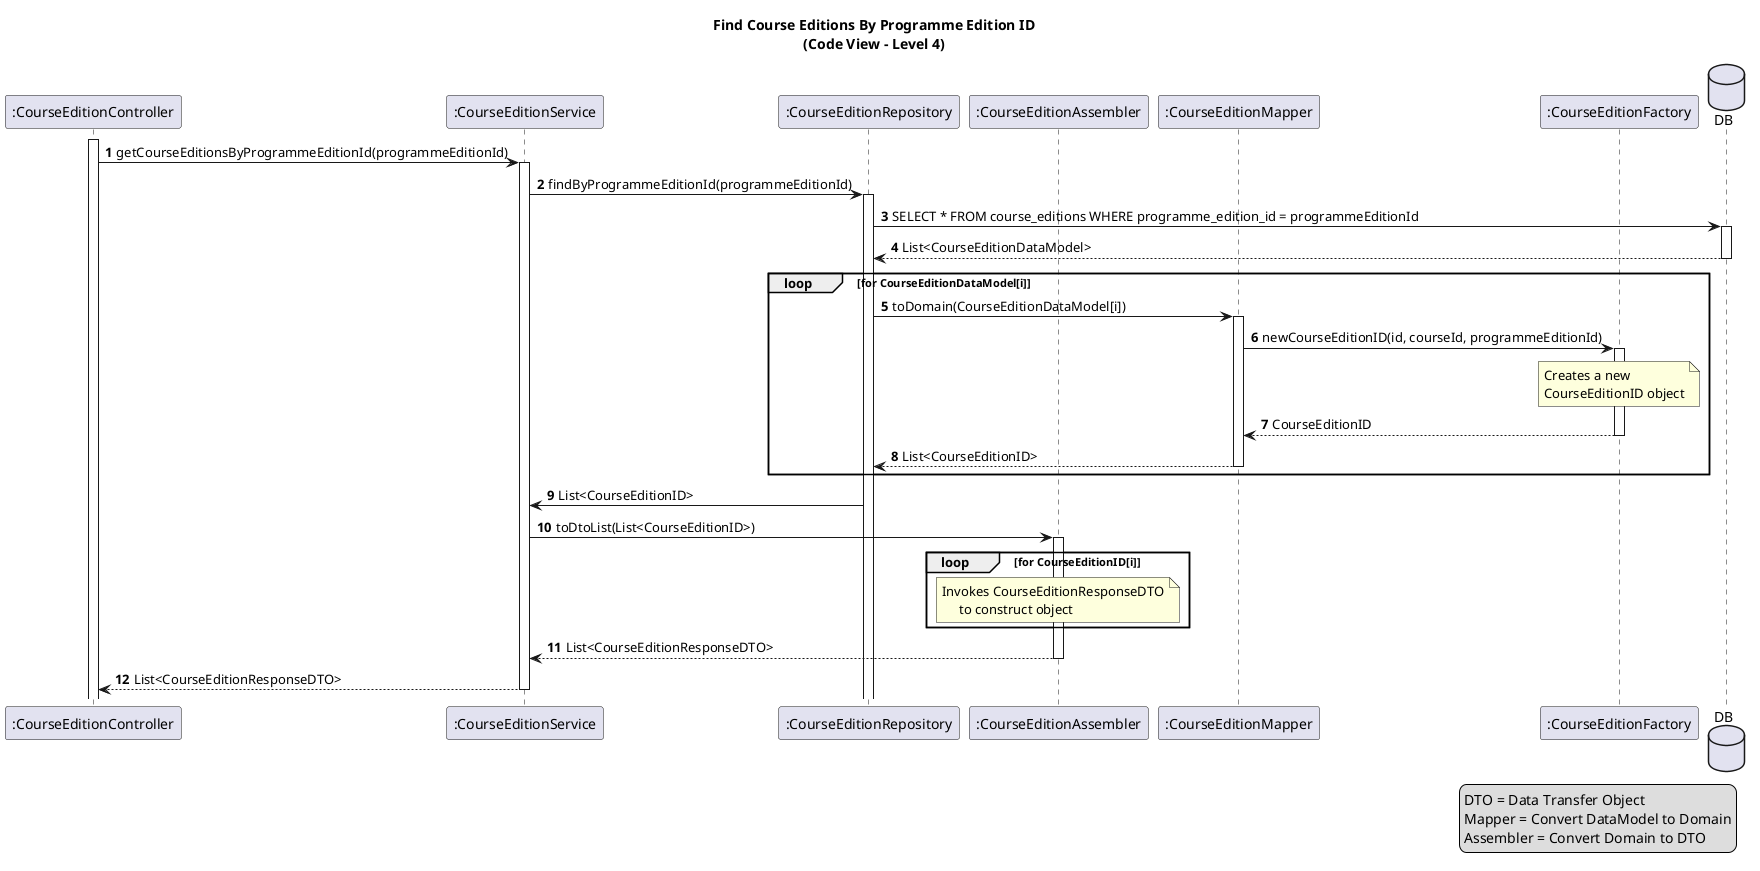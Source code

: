 @startuml
title: Find Course Editions By Programme Edition ID\n(Code View - Level 4)

autonumber

participant ":CourseEditionController" as ceCtrl
activate ceCtrl
participant ":CourseEditionService" as ceService
participant ":CourseEditionRepository" as ceRepo
participant ":CourseEditionAssembler" as ceAssembler
participant ":CourseEditionMapper" as ceMapper
participant ":CourseEditionFactory" as ceFactory
database DB

ceCtrl -> ceService ++: getCourseEditionsByProgrammeEditionId(programmeEditionId)
ceService -> ceRepo ++: findByProgrammeEditionId(programmeEditionId)
ceRepo -> DB ++: SELECT * FROM course_editions WHERE programme_edition_id = programmeEditionId
DB --> ceRepo --: List<CourseEditionDataModel>

loop for CourseEditionDataModel[i]
ceRepo -> ceMapper ++: toDomain(CourseEditionDataModel[i])
ceMapper -> ceFactory ++: newCourseEditionID(id, courseId, programmeEditionId)
note over of ceFactory
    Creates a new
    CourseEditionID object
end note
ceFactory --> ceMapper --: CourseEditionID
ceMapper --> ceRepo --: List<CourseEditionID>
end

ceRepo -> ceService: List<CourseEditionID>
ceService -> ceAssembler ++: toDtoList(List<CourseEditionID>)

loop for CourseEditionID[i]
    note over of ceAssembler
        Invokes CourseEditionResponseDTO
             to construct object
    end note
end
ceAssembler --> ceService --: List<CourseEditionResponseDTO>
ceService --> ceCtrl --: List<CourseEditionResponseDTO>

legend right
  DTO = Data Transfer Object
  Mapper = Convert DataModel to Domain
  Assembler = Convert Domain to DTO
end legend

@enduml 